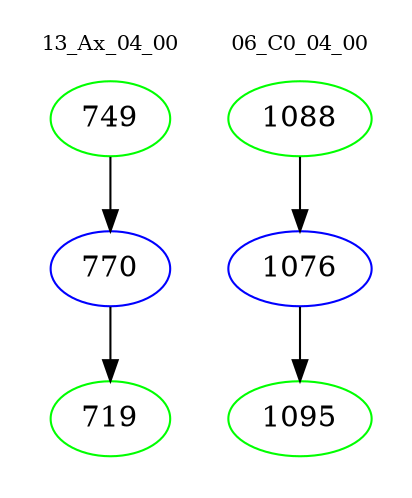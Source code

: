 digraph{
subgraph cluster_0 {
color = white
label = "13_Ax_04_00";
fontsize=10;
T0_749 [label="749", color="green"]
T0_749 -> T0_770 [color="black"]
T0_770 [label="770", color="blue"]
T0_770 -> T0_719 [color="black"]
T0_719 [label="719", color="green"]
}
subgraph cluster_1 {
color = white
label = "06_C0_04_00";
fontsize=10;
T1_1088 [label="1088", color="green"]
T1_1088 -> T1_1076 [color="black"]
T1_1076 [label="1076", color="blue"]
T1_1076 -> T1_1095 [color="black"]
T1_1095 [label="1095", color="green"]
}
}
